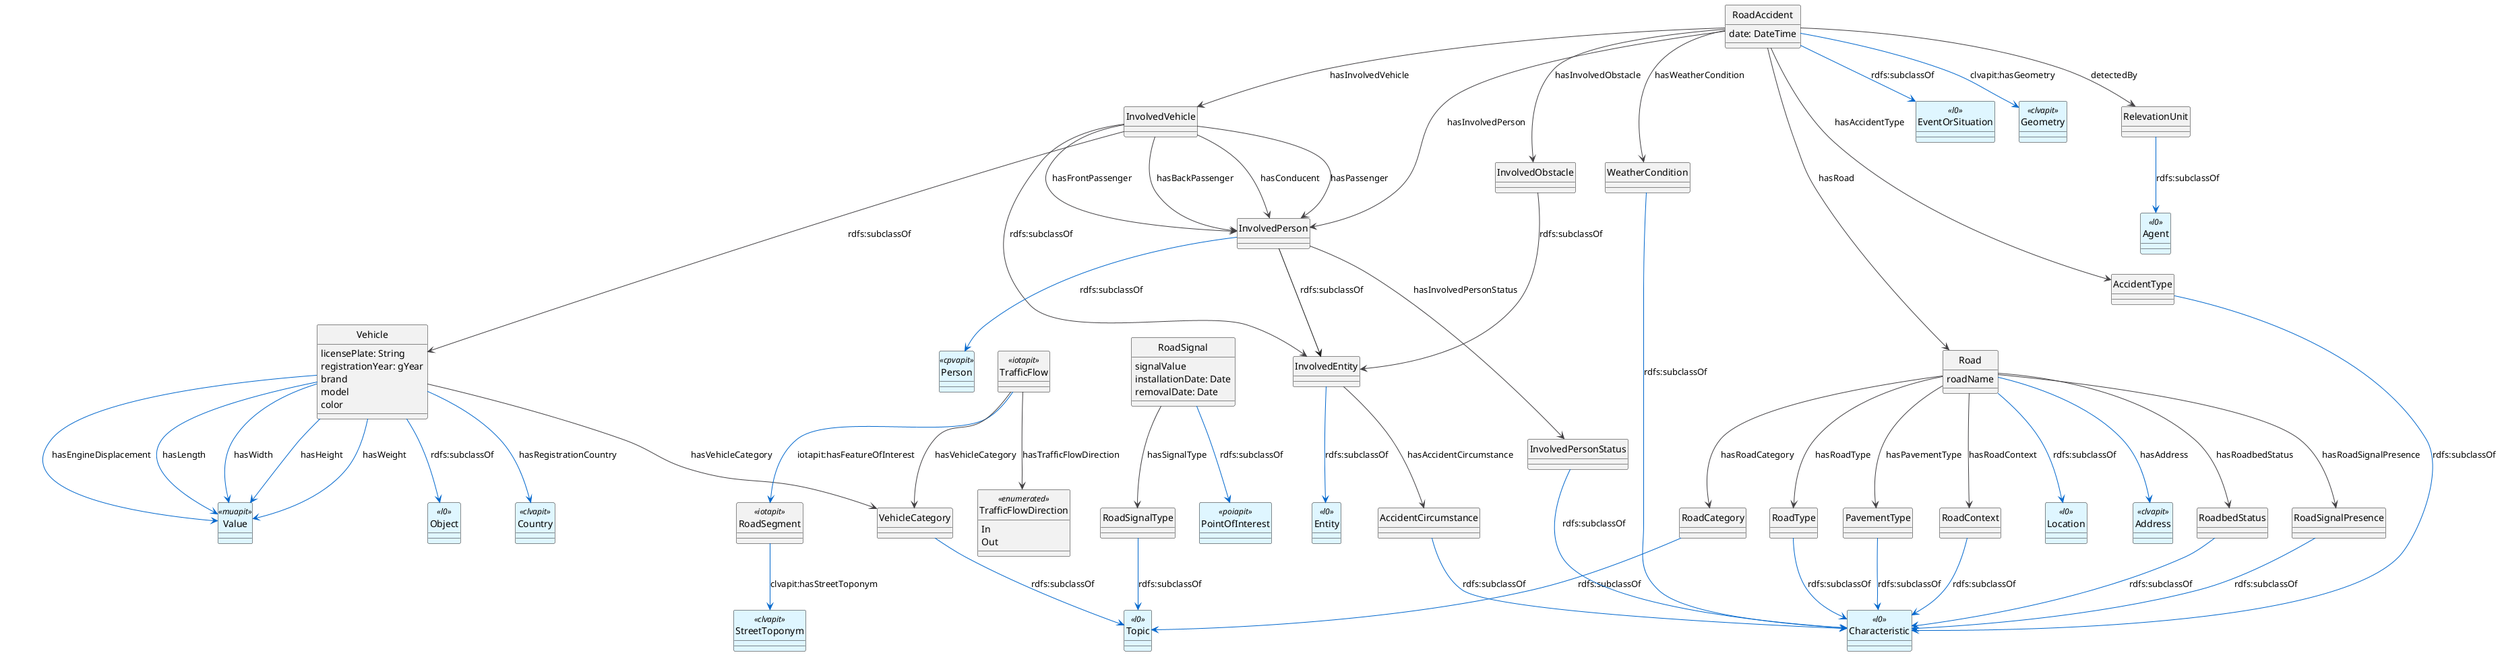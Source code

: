 @startuml roads
hide circle
remove @unlinked

!define OntoPiANode dff6ff
!define OntoPiAProperty 06c

!define OntoPiANodeEdited dff6ff

!define DemographicObservationNode f5c7a9
!define DemographicObservationProperty d1512d

!define DemographicEventNode ffdeb4
!define DemographicEventProperty df7861

!define WasteNode eddfb3
!define WasteProperty 61481c

!define OrganizationNode ffdede
!define OrganizationProperty 7a4495

!define HeritageNode ffdede
!define HeritageProperty 7a4495

!define RoadAccidentNode f2f2f2
!define RoadAccidentProperty 413f42

!define VehicleNode f2f2f2
!define VehicleProperty 413f42

!define TrafficFlowNode f2f2f2
!define TrafficFlowProperty 413f42

!define RoadSignalNode f2f2f2
!define RoadSignalProperty 413f42

!define FacilityNode c4ddff
!define FacilityProperty 0096ff

!define SchoolNode fefecc
!define SchoolProperty fdb827

!define GreenZoneNode b8f1b0
!define GreenZoneProperty 14c38e

!define HospitalNode fff
!define HospitalProperty 000

!define TransparencyNode ffc4c4
!define TransparencyProperty 850e35

' Imported objects from OntoPiA
class Thing <<owl>> #OntoPiANode

class Entity <<l0>> #OntoPiANode
class Activity <<l0>> #OntoPiANode
class Location <<l0>> #OntoPiANode
class EventOrSituation <<l0>> #OntoPiANode
class Topic <<l0>> #OntoPiANode
class Object <<l0>> #OntoPiANode
class Characteristic <<l0>> #OntoPiANode
class Collection <<l0>> #OntoPiANode
class Agent <<l0>> #OntoPiANode

class Address <<clvapit>> #OntoPiANode
class City <<clvapit>> #OntoPiANode
class StreetToponym <<clvapit>> #OntoPiANode
class Feature <<clvapit>> #OntoPiANode
class Country <<clvapit>> #OntoPiANode
class Geometry <<clvapit>> #OntoPiANode

class TimeInterval <<tiapit>> #OntoPiANode
class TemporalEntity <<tiapit>> #OntoPiANode

class Value <<muapit>> #OntoPiANode

class OnlineContactPoint <<smapit>> #OntoPiANode
class PhysicalContactPoint <<smapit>> #OntoPiANode

class AccessCondition <<acapit>> #OntoPiANode

class Person <<cpvapit>> #OntoPiANode
class Family <<cpvapit>> #OntoPiANode

class PriceSpecification <<potapit>> #OntoPiANode

class PointOfInterest <<poiapit>> #OntoPiANode
class MultiplePointOfInterest <<poiapit>> #OntoPiANode

class Procedure <<pcapit>> #OntoPiANode

class OSDFeature <<accoapit>> #OntoPiANode

class AcademicDiscipline <<herapit>> #OntoPiANode

class TransparencyResource <<transapit>> #OntoPiANode

class TimeIndexedRole <<roapit>> #OntoPiANode
' Road accidents
class RoadAccident #RoadAccidentNode {
    date: DateTime
}
RoadAccident -[#OntoPiAProperty]-> EventOrSituation : rdfs:subclassOf

RoadAccident -[#RoadAccidentProperty]-> RelevationUnit : detectedBy
RoadAccident -[#OntoPiAProperty]-> Geometry : clvapit:hasGeometry
RoadAccident -[#RoadAccidentProperty]-> Road : hasRoad
RoadAccident -[#RoadAccidentProperty]-> WeatherCondition : hasWeatherCondition
RoadAccident -[#RoadAccidentProperty]-> AccidentType : hasAccidentType
RoadAccident -[#RoadAccidentProperty]-> InvolvedVehicle : hasInvolvedVehicle
RoadAccident -[#RoadAccidentProperty]-> InvolvedPerson : hasInvolvedPerson
RoadAccident -[#RoadAccidentProperty]-> InvolvedObstacle : hasInvolvedObstacle

class RelevationUnit #RoadAccidentNode
RelevationUnit -[#OntoPiAProperty]-> Agent : rdfs:subclassOf

class Road #RoadAccidentNode {
    roadName
}
Road -[#OntoPiAProperty]-> Location : rdfs:subclassOf

Road -[#OntoPiAProperty]-> Address : hasAddress
Road -[#RoadAccidentProperty]-> RoadCategory : hasRoadCategory
Road -[#RoadAccidentProperty]-> RoadType : hasRoadType
Road -[#RoadAccidentProperty]-> PavementType : hasPavementType
Road -[#RoadAccidentProperty]-> RoadContext : hasRoadContext
Road -[#RoadAccidentProperty]-> RoadbedStatus : hasRoadbedStatus
Road -[#RoadAccidentProperty]-> RoadSignalPresence : hasRoadSignalPresence

class RoadCategory #RoadAccidentNode
RoadCategory -[#OntoPiAProperty]-> Topic : rdfs:subclassOf

class RoadType #RoadAccidentNode
RoadType -[#OntoPiAProperty]-> Characteristic : rdfs:subclassOf

class PavementType #RoadAccidentNode
PavementType -[#OntoPiAProperty]-> Characteristic : rdfs:subclassOf

class RoadContext #RoadAccidentNode
RoadContext -[#OntoPiAProperty]-> Characteristic : rdfs:subclassOf

class RoadbedStatus #RoadAccidentNode
RoadbedStatus -[#OntoPiAProperty]-> Characteristic : rdfs:subclassOf

class RoadSignalPresence #RoadAccidentNode
RoadSignalPresence -[#OntoPiAProperty]-> Characteristic : rdfs:subclassOf

class WeatherCondition #RoadAccidentNode
WeatherCondition -[#OntoPiAProperty]-> Characteristic : rdfs:subclassOf

class AccidentType #RoadAccidentNode
AccidentType -[#OntoPiAProperty]-> Characteristic : rdfs:subclassOf

class InvolvedEntity #RoadAccidentNode
InvolvedEntity -[#OntoPiAProperty]-> Entity : rdfs:subclassOf

InvolvedEntity -[#RoadAccidentProperty]-> AccidentCircumstance : hasAccidentCircumstance

class AccidentCircumstance #RoadAccidentNode
AccidentCircumstance -[#OntoPiAProperty]-> Characteristic : rdfs:subclassOf

class InvolvedVehicle #RoadAccidentNode
InvolvedVehicle -[#RoadAccidentProperty]-> InvolvedEntity : rdfs:subclassOf
InvolvedVehicle -[#VehicleProperty]-> Vehicle : rdfs:subclassOf

InvolvedVehicle -[#RoadAccidentProperty]-> InvolvedPerson : hasConducent
InvolvedVehicle -[#RoadAccidentProperty]-> InvolvedPerson : hasPassenger
InvolvedVehicle -[#RoadAccidentProperty]-> InvolvedPerson : hasFrontPassenger
InvolvedVehicle -[#RoadAccidentProperty]-> InvolvedPerson : hasBackPassenger

class InvolvedPerson #RoadAccidentNode
InvolvedPerson --> InvolvedEntity : rdfs:subclassOf
InvolvedPerson -[#OntoPiAProperty]-> Person : rdfs:subclassOf

InvolvedPerson -[#RoadAccidentProperty]-> InvolvedPersonStatus : hasInvolvedPersonStatus

class InvolvedPersonStatus #RoadAccidentNode
InvolvedPersonStatus -[#OntoPiAProperty]-> Characteristic : rdfs:subclassOf

class InvolvedObstacle #RoadAccidentNode
InvolvedObstacle -[#RoadAccidentProperty]-> InvolvedEntity : rdfs:subclassOf

class Vehicle #VehicleNode {
    licensePlate: String
    registrationYear: gYear
    brand
    model
    color
}
Vehicle -[#OntoPiAProperty]-> Object : rdfs:subclassOf

Vehicle -[#VehicleProperty]-> VehicleCategory : hasVehicleCategory
Vehicle -[#OntoPiAProperty]-> Value : hasLength
Vehicle -[#OntoPiAProperty]-> Value : hasWidth
Vehicle -[#OntoPiAProperty]-> Value : hasHeight
Vehicle -[#OntoPiAProperty]-> Value : hasWeight
Vehicle -[#OntoPiAProperty]-> Value : hasEngineDisplacement
Vehicle -[#OntoPiAProperty]-> Country : hasRegistrationCountry

class VehicleCategory #VehicleNode
VehicleCategory -[#OntoPiAProperty]-> Topic : rdfs:subclassOf

' The road signals are point of interests with a signal value (e.g. 50 for a speed limit or the name of the destination indicated)
class RoadSignal #RoadSignalNode {
    signalValue
    installationDate: Date
    removalDate: Date
}
RoadSignal -[#OntoPiAProperty]-> PointOfInterest : rdfs:subclassOf

RoadSignal -[#RoadSignalProperty]-> RoadSignalType : hasSignalType

' The road signal type is a controlled vocabulary of all road signals, with a value, an image and a category
class RoadSignalType #RoadSignalNode
RoadSignalType -[#OntoPiAProperty]-> Topic : rdfs:subclassOf

' Traffic Flow observation. Added street toponym to road segment and vehicle category (controlled vocabulary)
class TrafficFlow <<iotapit>> #TrafficFlowNode
TrafficFlow -[#OntoPiAProperty]-> RoadSegment : iotapit:hasFeatureOfInterest
TrafficFlow -[#TrafficFlowProperty]-> VehicleCategory : hasVehicleCategory
TrafficFlow -[#TrafficFlowProperty]-> TrafficFlowDirection : hasTrafficFlowDirection

class TrafficFlowDirection <<enumerated>> #TrafficFlowNode {
    In
    Out
}

class RoadSegment <<iotapit>> #TrafficFlowNode
RoadSegment -[#OntoPiAProperty]-> StreetToponym : clvapit:hasStreetToponym

@enduml